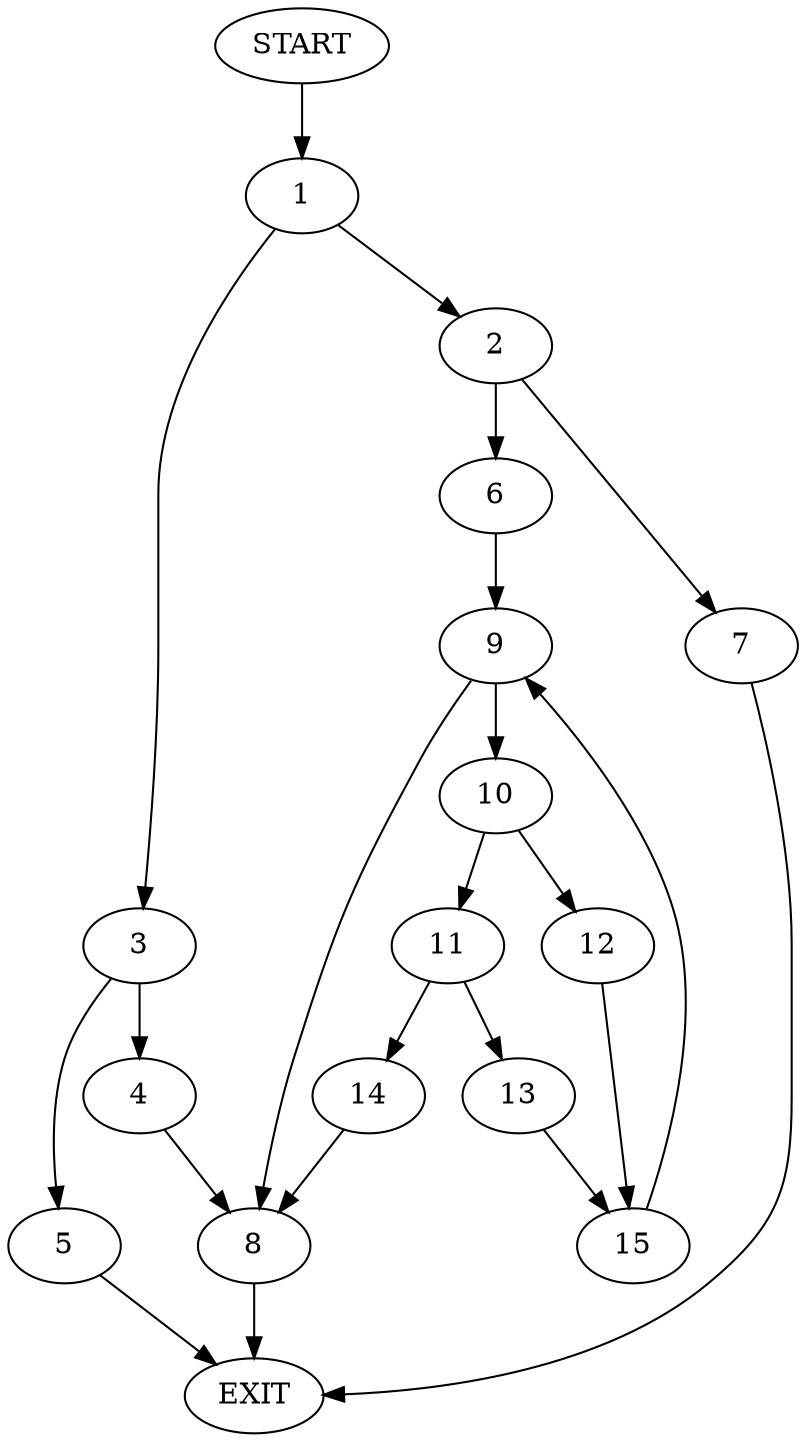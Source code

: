 digraph {
0 [label="START"]
16 [label="EXIT"]
0 -> 1
1 -> 2
1 -> 3
3 -> 4
3 -> 5
2 -> 6
2 -> 7
5 -> 16
4 -> 8
8 -> 16
6 -> 9
7 -> 16
9 -> 10
9 -> 8
10 -> 11
10 -> 12
11 -> 13
11 -> 14
12 -> 15
15 -> 9
13 -> 15
14 -> 8
}
